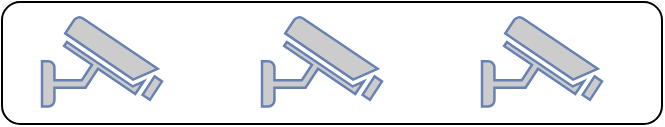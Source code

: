 <mxfile version="20.2.7" type="github">
  <diagram id="E_13mlukJOxraNOaaRcT" name="第 1 页">
    <mxGraphModel dx="830" dy="777" grid="1" gridSize="10" guides="1" tooltips="1" connect="1" arrows="1" fold="1" page="1" pageScale="1" pageWidth="827" pageHeight="1169" math="0" shadow="0">
      <root>
        <mxCell id="0" />
        <mxCell id="1" parent="0" />
        <mxCell id="w3a1VN94c9Hw_7OJSUU4-7" value="" style="rounded=1;whiteSpace=wrap;html=1;" vertex="1" parent="1">
          <mxGeometry x="230" y="339" width="330" height="61" as="geometry" />
        </mxCell>
        <mxCell id="w3a1VN94c9Hw_7OJSUU4-3" value="" style="fontColor=#0066CC;verticalAlign=top;verticalLabelPosition=bottom;labelPosition=center;align=center;html=1;outlineConnect=0;fillColor=#CCCCCC;strokeColor=#6881B3;gradientColor=none;gradientDirection=north;strokeWidth=2;shape=mxgraph.networks.security_camera;aspect=fixed;" vertex="1" parent="1">
          <mxGeometry x="250" y="346.25" width="60" height="45" as="geometry" />
        </mxCell>
        <mxCell id="w3a1VN94c9Hw_7OJSUU4-4" value="" style="fontColor=#0066CC;verticalAlign=top;verticalLabelPosition=bottom;labelPosition=center;align=center;html=1;outlineConnect=0;fillColor=#CCCCCC;strokeColor=#6881B3;gradientColor=none;gradientDirection=north;strokeWidth=2;shape=mxgraph.networks.security_camera;aspect=fixed;" vertex="1" parent="1">
          <mxGeometry x="360" y="346.25" width="60" height="45" as="geometry" />
        </mxCell>
        <mxCell id="w3a1VN94c9Hw_7OJSUU4-5" value="" style="fontColor=#0066CC;verticalAlign=top;verticalLabelPosition=bottom;labelPosition=center;align=center;html=1;outlineConnect=0;fillColor=#CCCCCC;strokeColor=#6881B3;gradientColor=none;gradientDirection=north;strokeWidth=2;shape=mxgraph.networks.security_camera;aspect=fixed;" vertex="1" parent="1">
          <mxGeometry x="470" y="346.25" width="60" height="45" as="geometry" />
        </mxCell>
      </root>
    </mxGraphModel>
  </diagram>
</mxfile>
